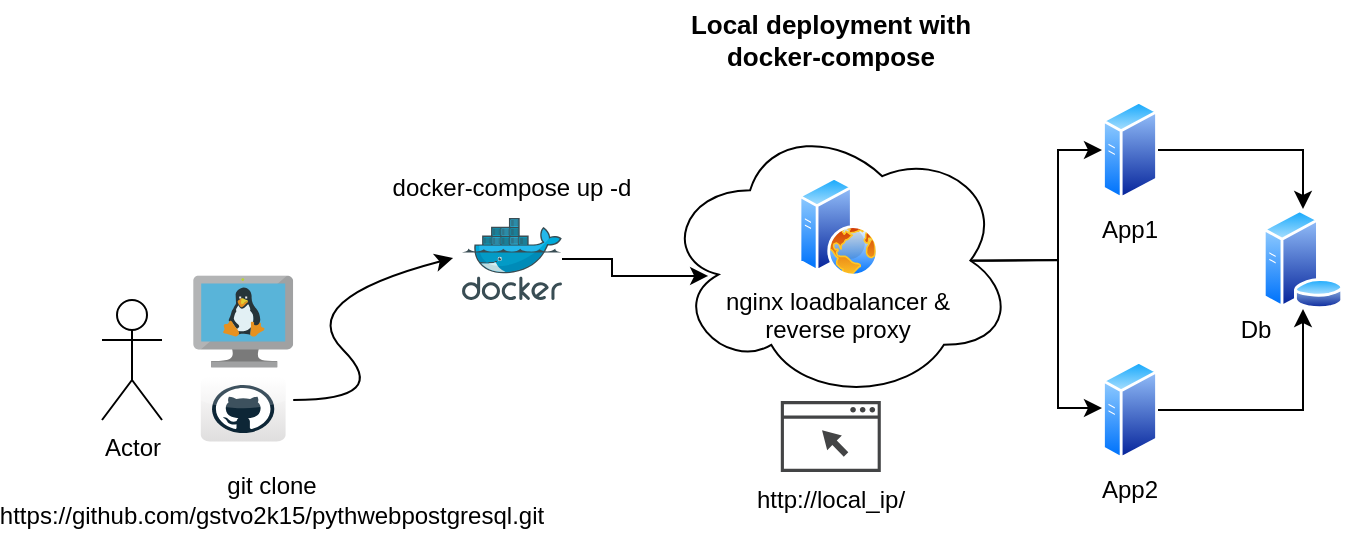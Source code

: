 <mxfile version="24.4.0" type="github">
  <diagram name="Página-1" id="3HHXwtwGGDwGG4CzEM6J">
    <mxGraphModel dx="989" dy="501" grid="1" gridSize="10" guides="1" tooltips="1" connect="1" arrows="1" fold="1" page="1" pageScale="1" pageWidth="827" pageHeight="1169" math="0" shadow="0">
      <root>
        <mxCell id="0" />
        <mxCell id="1" parent="0" />
        <mxCell id="wpDbzl-RKeaYImy_MSfO-1" value="&lt;b style=&quot;font-size: 13px;&quot;&gt;Local deployment with docker-compose&lt;/b&gt;" style="text;html=1;align=center;verticalAlign=middle;whiteSpace=wrap;rounded=0;fontSize=13;" vertex="1" parent="1">
          <mxGeometry x="308.8" y="10" width="171.2" height="40" as="geometry" />
        </mxCell>
        <mxCell id="wpDbzl-RKeaYImy_MSfO-2" value="Actor" style="shape=umlActor;verticalLabelPosition=bottom;verticalAlign=top;html=1;outlineConnect=0;" vertex="1" parent="1">
          <mxGeometry x="30" y="160" width="30" height="60" as="geometry" />
        </mxCell>
        <mxCell id="wpDbzl-RKeaYImy_MSfO-6" value="" style="dashed=0;outlineConnect=0;html=1;align=center;labelPosition=center;verticalLabelPosition=bottom;verticalAlign=top;shape=mxgraph.webicons.github;gradientColor=#DFDEDE" vertex="1" parent="1">
          <mxGeometry x="79.4" y="198.3" width="42.4" height="32.4" as="geometry" />
        </mxCell>
        <mxCell id="wpDbzl-RKeaYImy_MSfO-7" value="" style="image;sketch=0;aspect=fixed;html=1;points=[];align=center;fontSize=12;image=img/lib/mscae/Docker.svg;" vertex="1" parent="1">
          <mxGeometry x="210" y="119" width="50" height="41" as="geometry" />
        </mxCell>
        <mxCell id="wpDbzl-RKeaYImy_MSfO-8" value="" style="image;sketch=0;aspect=fixed;html=1;points=[];align=center;fontSize=12;image=img/lib/mscae/VM_Linux.svg;" vertex="1" parent="1">
          <mxGeometry x="75.6" y="147.7" width="50" height="46" as="geometry" />
        </mxCell>
        <mxCell id="wpDbzl-RKeaYImy_MSfO-27" value="docker-compose up -d" style="text;html=1;align=center;verticalAlign=middle;whiteSpace=wrap;rounded=0;" vertex="1" parent="1">
          <mxGeometry x="161.2" y="89.5" width="147.6" height="29.5" as="geometry" />
        </mxCell>
        <mxCell id="wpDbzl-RKeaYImy_MSfO-28" value="" style="curved=1;endArrow=classic;html=1;rounded=0;entryX=-0.089;entryY=0.488;entryDx=0;entryDy=0;entryPerimeter=0;" edge="1" parent="1" target="wpDbzl-RKeaYImy_MSfO-7">
          <mxGeometry width="50" height="50" relative="1" as="geometry">
            <mxPoint x="125.6" y="210" as="sourcePoint" />
            <mxPoint x="175.6" y="160" as="targetPoint" />
            <Array as="points">
              <mxPoint x="175.6" y="210" />
              <mxPoint x="125.6" y="160" />
            </Array>
          </mxGeometry>
        </mxCell>
        <mxCell id="wpDbzl-RKeaYImy_MSfO-29" value="git clone https://github.com/gstvo2k15/pythwebpostgresql.git" style="text;html=1;align=center;verticalAlign=middle;whiteSpace=wrap;rounded=0;" vertex="1" parent="1">
          <mxGeometry x="20" y="240" width="190" height="40" as="geometry" />
        </mxCell>
        <mxCell id="wpDbzl-RKeaYImy_MSfO-40" value="" style="group" vertex="1" connectable="0" parent="1">
          <mxGeometry x="310" y="70" width="176.2" height="140.5" as="geometry" />
        </mxCell>
        <mxCell id="wpDbzl-RKeaYImy_MSfO-37" value="" style="image;aspect=fixed;perimeter=ellipsePerimeter;html=1;align=center;shadow=0;dashed=0;spacingTop=3;image=img/lib/active_directory/web_server.svg;" vertex="1" parent="wpDbzl-RKeaYImy_MSfO-40">
          <mxGeometry x="68.3" y="28.3" width="40" height="50" as="geometry" />
        </mxCell>
        <mxCell id="wpDbzl-RKeaYImy_MSfO-38" value="&lt;div&gt;nginx loadbalancer &amp;amp; reverse proxy&lt;/div&gt;&lt;div&gt;&lt;br&gt;&lt;/div&gt;" style="text;html=1;align=center;verticalAlign=middle;whiteSpace=wrap;rounded=0;" vertex="1" parent="wpDbzl-RKeaYImy_MSfO-40">
          <mxGeometry x="14.3" y="90" width="147.6" height="29.5" as="geometry" />
        </mxCell>
        <mxCell id="wpDbzl-RKeaYImy_MSfO-39" value="" style="ellipse;shape=cloud;whiteSpace=wrap;html=1;align=center;fillColor=none;" vertex="1" parent="wpDbzl-RKeaYImy_MSfO-40">
          <mxGeometry width="176.2" height="140.5" as="geometry" />
        </mxCell>
        <mxCell id="wpDbzl-RKeaYImy_MSfO-41" style="edgeStyle=orthogonalEdgeStyle;rounded=0;orthogonalLoop=1;jettySize=auto;html=1;entryX=0.131;entryY=0.555;entryDx=0;entryDy=0;entryPerimeter=0;" edge="1" parent="1" source="wpDbzl-RKeaYImy_MSfO-7" target="wpDbzl-RKeaYImy_MSfO-39">
          <mxGeometry relative="1" as="geometry" />
        </mxCell>
        <mxCell id="wpDbzl-RKeaYImy_MSfO-42" value="" style="image;aspect=fixed;perimeter=ellipsePerimeter;html=1;align=center;shadow=0;dashed=0;spacingTop=3;image=img/lib/active_directory/database_server.svg;" vertex="1" parent="1">
          <mxGeometry x="610" y="114.5" width="41" height="50" as="geometry" />
        </mxCell>
        <mxCell id="wpDbzl-RKeaYImy_MSfO-54" style="edgeStyle=orthogonalEdgeStyle;rounded=0;orthogonalLoop=1;jettySize=auto;html=1;" edge="1" parent="1" source="wpDbzl-RKeaYImy_MSfO-43" target="wpDbzl-RKeaYImy_MSfO-42">
          <mxGeometry relative="1" as="geometry" />
        </mxCell>
        <mxCell id="wpDbzl-RKeaYImy_MSfO-43" value="" style="image;aspect=fixed;perimeter=ellipsePerimeter;html=1;align=center;shadow=0;dashed=0;spacingTop=3;image=img/lib/active_directory/generic_server.svg;" vertex="1" parent="1">
          <mxGeometry x="530" y="190" width="28.0" height="50" as="geometry" />
        </mxCell>
        <mxCell id="wpDbzl-RKeaYImy_MSfO-53" style="edgeStyle=orthogonalEdgeStyle;rounded=0;orthogonalLoop=1;jettySize=auto;html=1;" edge="1" parent="1" source="wpDbzl-RKeaYImy_MSfO-44" target="wpDbzl-RKeaYImy_MSfO-42">
          <mxGeometry relative="1" as="geometry" />
        </mxCell>
        <mxCell id="wpDbzl-RKeaYImy_MSfO-44" value="" style="image;aspect=fixed;perimeter=ellipsePerimeter;html=1;align=center;shadow=0;dashed=0;spacingTop=3;image=img/lib/active_directory/generic_server.svg;" vertex="1" parent="1">
          <mxGeometry x="530" y="60" width="28.0" height="50" as="geometry" />
        </mxCell>
        <mxCell id="wpDbzl-RKeaYImy_MSfO-45" style="edgeStyle=orthogonalEdgeStyle;rounded=0;orthogonalLoop=1;jettySize=auto;html=1;exitX=0.875;exitY=0.5;exitDx=0;exitDy=0;exitPerimeter=0;" edge="1" parent="1" source="wpDbzl-RKeaYImy_MSfO-39" target="wpDbzl-RKeaYImy_MSfO-44">
          <mxGeometry relative="1" as="geometry">
            <Array as="points">
              <mxPoint x="469" y="140" />
              <mxPoint x="508" y="140" />
              <mxPoint x="508" y="85" />
            </Array>
          </mxGeometry>
        </mxCell>
        <mxCell id="wpDbzl-RKeaYImy_MSfO-47" value="App2" style="text;html=1;align=center;verticalAlign=middle;whiteSpace=wrap;rounded=0;" vertex="1" parent="1">
          <mxGeometry x="520.2" y="240" width="47.6" height="29.5" as="geometry" />
        </mxCell>
        <mxCell id="wpDbzl-RKeaYImy_MSfO-48" value="App1" style="text;html=1;align=center;verticalAlign=middle;whiteSpace=wrap;rounded=0;" vertex="1" parent="1">
          <mxGeometry x="520.2" y="110" width="47.6" height="29.5" as="geometry" />
        </mxCell>
        <mxCell id="wpDbzl-RKeaYImy_MSfO-49" value="Db" style="text;html=1;align=center;verticalAlign=middle;whiteSpace=wrap;rounded=0;" vertex="1" parent="1">
          <mxGeometry x="583.4" y="160.5" width="47.6" height="29.5" as="geometry" />
        </mxCell>
        <mxCell id="wpDbzl-RKeaYImy_MSfO-52" style="edgeStyle=orthogonalEdgeStyle;rounded=0;orthogonalLoop=1;jettySize=auto;html=1;exitX=0.883;exitY=0.501;exitDx=0;exitDy=0;exitPerimeter=0;" edge="1" parent="1" source="wpDbzl-RKeaYImy_MSfO-39">
          <mxGeometry relative="1" as="geometry">
            <mxPoint x="530" y="214" as="targetPoint" />
            <Array as="points">
              <mxPoint x="475" y="140" />
              <mxPoint x="508" y="140" />
              <mxPoint x="508" y="214" />
            </Array>
          </mxGeometry>
        </mxCell>
        <mxCell id="wpDbzl-RKeaYImy_MSfO-56" value="http://local_ip/" style="sketch=0;pointerEvents=1;shadow=0;dashed=0;html=1;strokeColor=none;fillColor=#434445;aspect=fixed;labelPosition=center;verticalLabelPosition=bottom;verticalAlign=top;align=center;outlineConnect=0;shape=mxgraph.vvd.web_browser;" vertex="1" parent="1">
          <mxGeometry x="369.4" y="210.5" width="50" height="35.5" as="geometry" />
        </mxCell>
      </root>
    </mxGraphModel>
  </diagram>
</mxfile>
